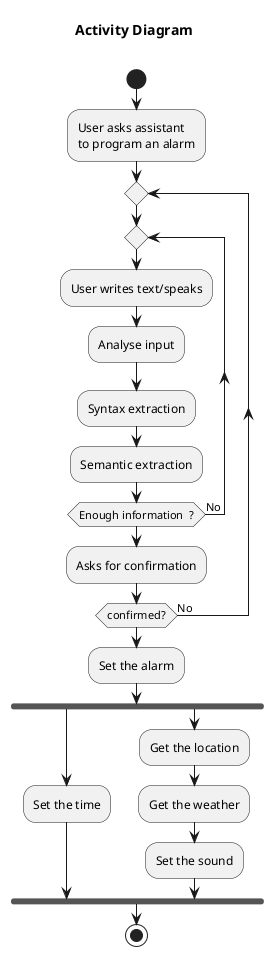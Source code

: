 @startuml

title Activity Diagram \n

start

:User asks assistant\nto program an alarm;

repeat
    repeat
      :User writes text/speaks;
      :Analyse input;
      :Syntax extraction;
      :Semantic extraction;
    repeat while (Enough information  ?) is (No)
    :Asks for confirmation;
repeat while (confirmed?) is (No)

:Set the alarm;

fork
    :Set the time;
fork again
    :Get the location;
    :Get the weather;
    :Set the sound;
end fork
stop

@enduml
